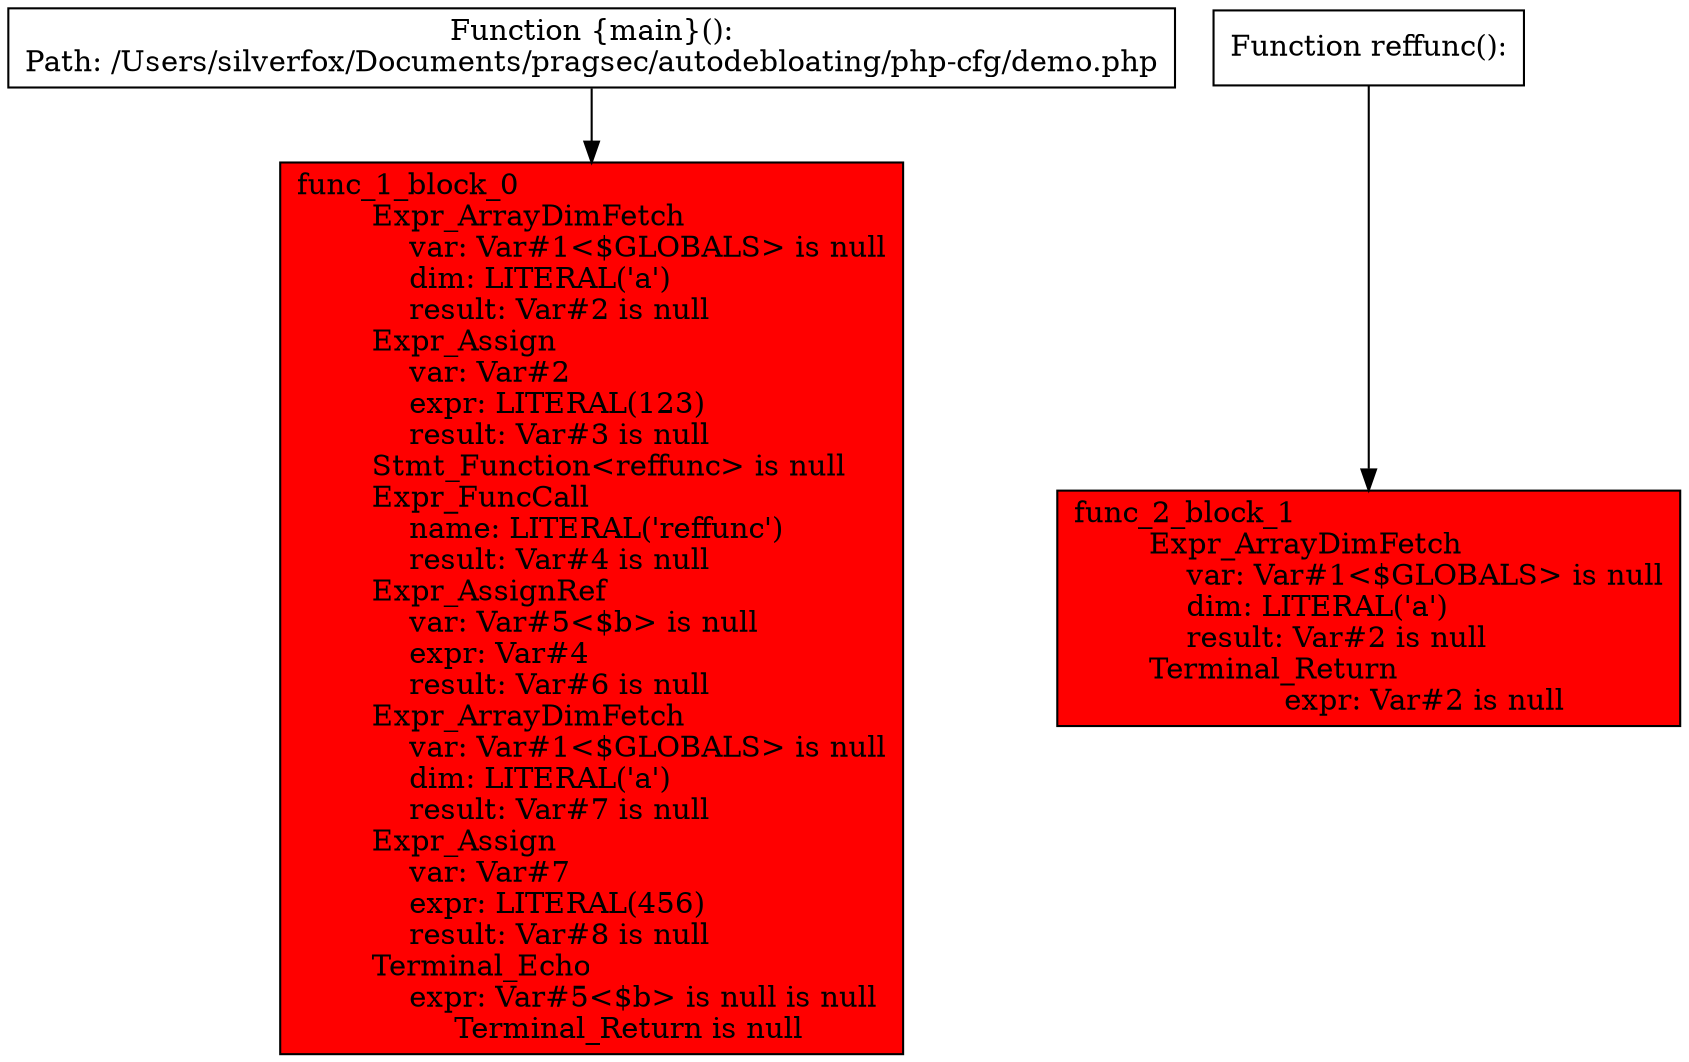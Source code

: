 digraph "cfg" {
"func_1_header" -> "func_1_block_0" [

]
"func_2_header" -> "func_2_block_1" [

]
"func_1_header" [
label="Function {main}():\nPath: /Users/silverfox/Documents/pragsec/autodebloating/php-cfg/demo.php"
shape="rect"
]
"func_1_block_0" [
label="func_1_block_0\l        Expr_ArrayDimFetch\l            var: Var#1<$GLOBALS> is null\l            dim: LITERAL(\'a\')\l            result: Var#2 is null\l        Expr_Assign\l            var: Var#2\l            expr: LITERAL(123)\l            result: Var#3 is null\l        Stmt_Function<reffunc> is null\l        Expr_FuncCall\l            name: LITERAL(\'reffunc\')\l            result: Var#4 is null\l        Expr_AssignRef\l            var: Var#5<$b> is null\l            expr: Var#4\l            result: Var#6 is null\l        Expr_ArrayDimFetch\l            var: Var#1<$GLOBALS> is null\l            dim: LITERAL(\'a\')\l            result: Var#7 is null\l        Expr_Assign\l            var: Var#7\l            expr: LITERAL(456)\l            result: Var#8 is null\l        Terminal_Echo\l            expr: Var#5<$b> is null is null\l        Terminal_Return is null"
style="filled"
fillcolor="red"
shape="rect"
]
"func_2_header" [
label="Function reffunc():"
shape="rect"
]
"func_2_block_1" [
label="func_2_block_1\l        Expr_ArrayDimFetch\l            var: Var#1<$GLOBALS> is null\l            dim: LITERAL(\'a\')\l            result: Var#2 is null\l        Terminal_Return\l            expr: Var#2 is null"
style="filled"
fillcolor="red"
shape="rect"
]
}